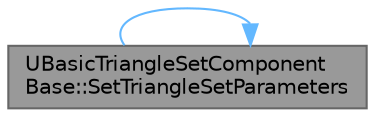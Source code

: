 digraph "UBasicTriangleSetComponentBase::SetTriangleSetParameters"
{
 // INTERACTIVE_SVG=YES
 // LATEX_PDF_SIZE
  bgcolor="transparent";
  edge [fontname=Helvetica,fontsize=10,labelfontname=Helvetica,labelfontsize=10];
  node [fontname=Helvetica,fontsize=10,shape=box,height=0.2,width=0.4];
  rankdir="LR";
  Node1 [id="Node000001",label="UBasicTriangleSetComponent\lBase::SetTriangleSetParameters",height=0.2,width=0.4,color="gray40", fillcolor="grey60", style="filled", fontcolor="black",tooltip="Set per line material parameters that are uniform for all lines."];
  Node1 -> Node1 [id="edge1_Node000001_Node000001",color="steelblue1",style="solid",tooltip=" "];
}
